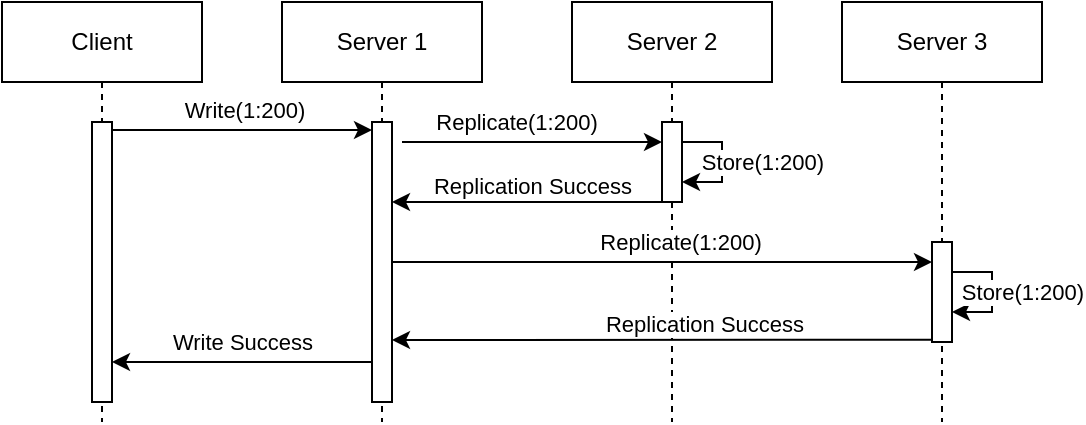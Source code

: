 <mxfile version="26.2.15">
  <diagram name="Page-1" id="2YBvvXClWsGukQMizWep">
    <mxGraphModel dx="888" dy="522" grid="1" gridSize="10" guides="1" tooltips="1" connect="1" arrows="1" fold="1" page="1" pageScale="1" pageWidth="850" pageHeight="1100" math="0" shadow="0">
      <root>
        <mxCell id="0" />
        <mxCell id="1" parent="0" />
        <mxCell id="aM9ryv3xv72pqoxQDRHE-1" value="Client" style="shape=umlLifeline;perimeter=lifelinePerimeter;whiteSpace=wrap;html=1;container=0;dropTarget=0;collapsible=0;recursiveResize=0;outlineConnect=0;portConstraint=eastwest;newEdgeStyle={&quot;edgeStyle&quot;:&quot;elbowEdgeStyle&quot;,&quot;elbow&quot;:&quot;vertical&quot;,&quot;curved&quot;:0,&quot;rounded&quot;:0};" parent="1" vertex="1">
          <mxGeometry x="40" y="40" width="100" height="210" as="geometry" />
        </mxCell>
        <mxCell id="aM9ryv3xv72pqoxQDRHE-2" value="" style="html=1;points=[];perimeter=orthogonalPerimeter;outlineConnect=0;targetShapes=umlLifeline;portConstraint=eastwest;newEdgeStyle={&quot;edgeStyle&quot;:&quot;elbowEdgeStyle&quot;,&quot;elbow&quot;:&quot;vertical&quot;,&quot;curved&quot;:0,&quot;rounded&quot;:0};" parent="aM9ryv3xv72pqoxQDRHE-1" vertex="1">
          <mxGeometry x="45" y="60" width="10" height="140" as="geometry" />
        </mxCell>
        <mxCell id="aM9ryv3xv72pqoxQDRHE-5" value="Server 1" style="shape=umlLifeline;perimeter=lifelinePerimeter;whiteSpace=wrap;html=1;container=0;dropTarget=0;collapsible=0;recursiveResize=0;outlineConnect=0;portConstraint=eastwest;newEdgeStyle={&quot;edgeStyle&quot;:&quot;elbowEdgeStyle&quot;,&quot;elbow&quot;:&quot;vertical&quot;,&quot;curved&quot;:0,&quot;rounded&quot;:0};" parent="1" vertex="1">
          <mxGeometry x="180" y="40" width="100" height="210" as="geometry" />
        </mxCell>
        <mxCell id="aM9ryv3xv72pqoxQDRHE-6" value="" style="html=1;points=[];perimeter=orthogonalPerimeter;outlineConnect=0;targetShapes=umlLifeline;portConstraint=eastwest;newEdgeStyle={&quot;edgeStyle&quot;:&quot;elbowEdgeStyle&quot;,&quot;elbow&quot;:&quot;vertical&quot;,&quot;curved&quot;:0,&quot;rounded&quot;:0};" parent="aM9ryv3xv72pqoxQDRHE-5" vertex="1">
          <mxGeometry x="45" y="60" width="10" height="140" as="geometry" />
        </mxCell>
        <mxCell id="MrmqkPRLSG6_IHFLvULn-1" value="Server 2" style="shape=umlLifeline;perimeter=lifelinePerimeter;whiteSpace=wrap;html=1;container=0;dropTarget=0;collapsible=0;recursiveResize=0;outlineConnect=0;portConstraint=eastwest;newEdgeStyle={&quot;edgeStyle&quot;:&quot;elbowEdgeStyle&quot;,&quot;elbow&quot;:&quot;vertical&quot;,&quot;curved&quot;:0,&quot;rounded&quot;:0};" vertex="1" parent="1">
          <mxGeometry x="325" y="40" width="100" height="210" as="geometry" />
        </mxCell>
        <mxCell id="MrmqkPRLSG6_IHFLvULn-2" value="" style="html=1;points=[];perimeter=orthogonalPerimeter;outlineConnect=0;targetShapes=umlLifeline;portConstraint=eastwest;newEdgeStyle={&quot;edgeStyle&quot;:&quot;elbowEdgeStyle&quot;,&quot;elbow&quot;:&quot;vertical&quot;,&quot;curved&quot;:0,&quot;rounded&quot;:0};" vertex="1" parent="MrmqkPRLSG6_IHFLvULn-1">
          <mxGeometry x="45" y="60" width="10" height="40" as="geometry" />
        </mxCell>
        <mxCell id="MrmqkPRLSG6_IHFLvULn-16" style="edgeStyle=elbowEdgeStyle;rounded=0;orthogonalLoop=1;jettySize=auto;html=1;elbow=horizontal;curved=0;" edge="1" parent="MrmqkPRLSG6_IHFLvULn-1" source="MrmqkPRLSG6_IHFLvULn-2" target="MrmqkPRLSG6_IHFLvULn-2">
          <mxGeometry relative="1" as="geometry" />
        </mxCell>
        <mxCell id="MrmqkPRLSG6_IHFLvULn-17" value="Store(1:200)" style="edgeLabel;html=1;align=center;verticalAlign=middle;resizable=0;points=[];" vertex="1" connectable="0" parent="MrmqkPRLSG6_IHFLvULn-16">
          <mxGeometry x="-0.189" y="2" relative="1" as="geometry">
            <mxPoint x="18" y="5" as="offset" />
          </mxGeometry>
        </mxCell>
        <mxCell id="MrmqkPRLSG6_IHFLvULn-3" value="Server 3" style="shape=umlLifeline;perimeter=lifelinePerimeter;whiteSpace=wrap;html=1;container=0;dropTarget=0;collapsible=0;recursiveResize=0;outlineConnect=0;portConstraint=eastwest;newEdgeStyle={&quot;edgeStyle&quot;:&quot;elbowEdgeStyle&quot;,&quot;elbow&quot;:&quot;vertical&quot;,&quot;curved&quot;:0,&quot;rounded&quot;:0};" vertex="1" parent="1">
          <mxGeometry x="460" y="40" width="100" height="210" as="geometry" />
        </mxCell>
        <mxCell id="MrmqkPRLSG6_IHFLvULn-4" value="" style="html=1;points=[];perimeter=orthogonalPerimeter;outlineConnect=0;targetShapes=umlLifeline;portConstraint=eastwest;newEdgeStyle={&quot;edgeStyle&quot;:&quot;elbowEdgeStyle&quot;,&quot;elbow&quot;:&quot;vertical&quot;,&quot;curved&quot;:0,&quot;rounded&quot;:0};" vertex="1" parent="MrmqkPRLSG6_IHFLvULn-3">
          <mxGeometry x="45" y="120" width="10" height="50" as="geometry" />
        </mxCell>
        <mxCell id="MrmqkPRLSG6_IHFLvULn-22" style="edgeStyle=elbowEdgeStyle;rounded=0;orthogonalLoop=1;jettySize=auto;html=1;elbow=vertical;curved=0;" edge="1" parent="MrmqkPRLSG6_IHFLvULn-3" source="MrmqkPRLSG6_IHFLvULn-4" target="MrmqkPRLSG6_IHFLvULn-4">
          <mxGeometry relative="1" as="geometry" />
        </mxCell>
        <mxCell id="MrmqkPRLSG6_IHFLvULn-23" value="Store(1:200)" style="edgeLabel;html=1;align=center;verticalAlign=middle;resizable=0;points=[];" vertex="1" connectable="0" parent="MrmqkPRLSG6_IHFLvULn-22">
          <mxGeometry x="-0.317" y="1" relative="1" as="geometry">
            <mxPoint x="14" y="9" as="offset" />
          </mxGeometry>
        </mxCell>
        <mxCell id="MrmqkPRLSG6_IHFLvULn-5" style="edgeStyle=elbowEdgeStyle;rounded=0;orthogonalLoop=1;jettySize=auto;html=1;elbow=vertical;curved=0;" edge="1" parent="1">
          <mxGeometry relative="1" as="geometry">
            <mxPoint x="95" y="103.997" as="sourcePoint" />
            <mxPoint x="225" y="103.997" as="targetPoint" />
          </mxGeometry>
        </mxCell>
        <mxCell id="MrmqkPRLSG6_IHFLvULn-7" value="Write(1:200)" style="edgeLabel;html=1;align=center;verticalAlign=middle;resizable=0;points=[];" vertex="1" connectable="0" parent="MrmqkPRLSG6_IHFLvULn-5">
          <mxGeometry x="-0.116" y="1" relative="1" as="geometry">
            <mxPoint x="8" y="-9" as="offset" />
          </mxGeometry>
        </mxCell>
        <mxCell id="MrmqkPRLSG6_IHFLvULn-9" style="edgeStyle=elbowEdgeStyle;rounded=0;orthogonalLoop=1;jettySize=auto;html=1;elbow=vertical;curved=0;" edge="1" parent="1" target="MrmqkPRLSG6_IHFLvULn-2">
          <mxGeometry relative="1" as="geometry">
            <mxPoint x="240" y="109.997" as="sourcePoint" />
            <mxPoint x="340" y="110" as="targetPoint" />
          </mxGeometry>
        </mxCell>
        <mxCell id="MrmqkPRLSG6_IHFLvULn-10" value="Replicate(1:200)" style="edgeLabel;html=1;align=center;verticalAlign=middle;resizable=0;points=[];" vertex="1" connectable="0" parent="MrmqkPRLSG6_IHFLvULn-9">
          <mxGeometry x="0.251" relative="1" as="geometry">
            <mxPoint x="-25" y="-10" as="offset" />
          </mxGeometry>
        </mxCell>
        <mxCell id="MrmqkPRLSG6_IHFLvULn-11" style="edgeStyle=elbowEdgeStyle;rounded=0;orthogonalLoop=1;jettySize=auto;html=1;elbow=vertical;curved=0;" edge="1" parent="1">
          <mxGeometry relative="1" as="geometry">
            <mxPoint x="235" y="170" as="sourcePoint" />
            <mxPoint x="505" y="169.997" as="targetPoint" />
          </mxGeometry>
        </mxCell>
        <mxCell id="MrmqkPRLSG6_IHFLvULn-12" value="Replicate(1:200)" style="edgeLabel;html=1;align=center;verticalAlign=middle;resizable=0;points=[];" vertex="1" connectable="0" parent="MrmqkPRLSG6_IHFLvULn-11">
          <mxGeometry x="0.251" relative="1" as="geometry">
            <mxPoint x="-25" y="-10" as="offset" />
          </mxGeometry>
        </mxCell>
        <mxCell id="MrmqkPRLSG6_IHFLvULn-14" style="edgeStyle=elbowEdgeStyle;rounded=0;orthogonalLoop=1;jettySize=auto;html=1;elbow=vertical;curved=0;" edge="1" parent="1">
          <mxGeometry relative="1" as="geometry">
            <mxPoint x="370" y="139.996" as="sourcePoint" />
            <mxPoint x="235" y="139.996" as="targetPoint" />
          </mxGeometry>
        </mxCell>
        <mxCell id="MrmqkPRLSG6_IHFLvULn-15" value="Replication Success" style="edgeLabel;html=1;align=center;verticalAlign=middle;resizable=0;points=[];" vertex="1" connectable="0" parent="MrmqkPRLSG6_IHFLvULn-14">
          <mxGeometry x="-0.273" y="-1" relative="1" as="geometry">
            <mxPoint x="-16" y="-7" as="offset" />
          </mxGeometry>
        </mxCell>
        <mxCell id="MrmqkPRLSG6_IHFLvULn-20" style="edgeStyle=elbowEdgeStyle;rounded=0;orthogonalLoop=1;jettySize=auto;html=1;elbow=vertical;curved=0;" edge="1" parent="1">
          <mxGeometry relative="1" as="geometry">
            <mxPoint x="505" y="208.857" as="sourcePoint" />
            <mxPoint x="235" y="208.857" as="targetPoint" />
          </mxGeometry>
        </mxCell>
        <mxCell id="MrmqkPRLSG6_IHFLvULn-21" value="Replication Success" style="edgeLabel;html=1;align=center;verticalAlign=middle;resizable=0;points=[];" vertex="1" connectable="0" parent="MrmqkPRLSG6_IHFLvULn-20">
          <mxGeometry x="-0.273" y="-1" relative="1" as="geometry">
            <mxPoint x="-16" y="-7" as="offset" />
          </mxGeometry>
        </mxCell>
        <mxCell id="MrmqkPRLSG6_IHFLvULn-24" style="edgeStyle=elbowEdgeStyle;rounded=0;orthogonalLoop=1;jettySize=auto;html=1;elbow=vertical;curved=0;" edge="1" parent="1">
          <mxGeometry relative="1" as="geometry">
            <mxPoint x="225" y="219.997" as="sourcePoint" />
            <mxPoint x="95" y="219.997" as="targetPoint" />
          </mxGeometry>
        </mxCell>
        <mxCell id="MrmqkPRLSG6_IHFLvULn-25" value="Write Success" style="edgeLabel;html=1;align=center;verticalAlign=middle;resizable=0;points=[];" vertex="1" connectable="0" parent="MrmqkPRLSG6_IHFLvULn-24">
          <mxGeometry x="-0.306" y="1" relative="1" as="geometry">
            <mxPoint x="-20" y="-11" as="offset" />
          </mxGeometry>
        </mxCell>
      </root>
    </mxGraphModel>
  </diagram>
</mxfile>
